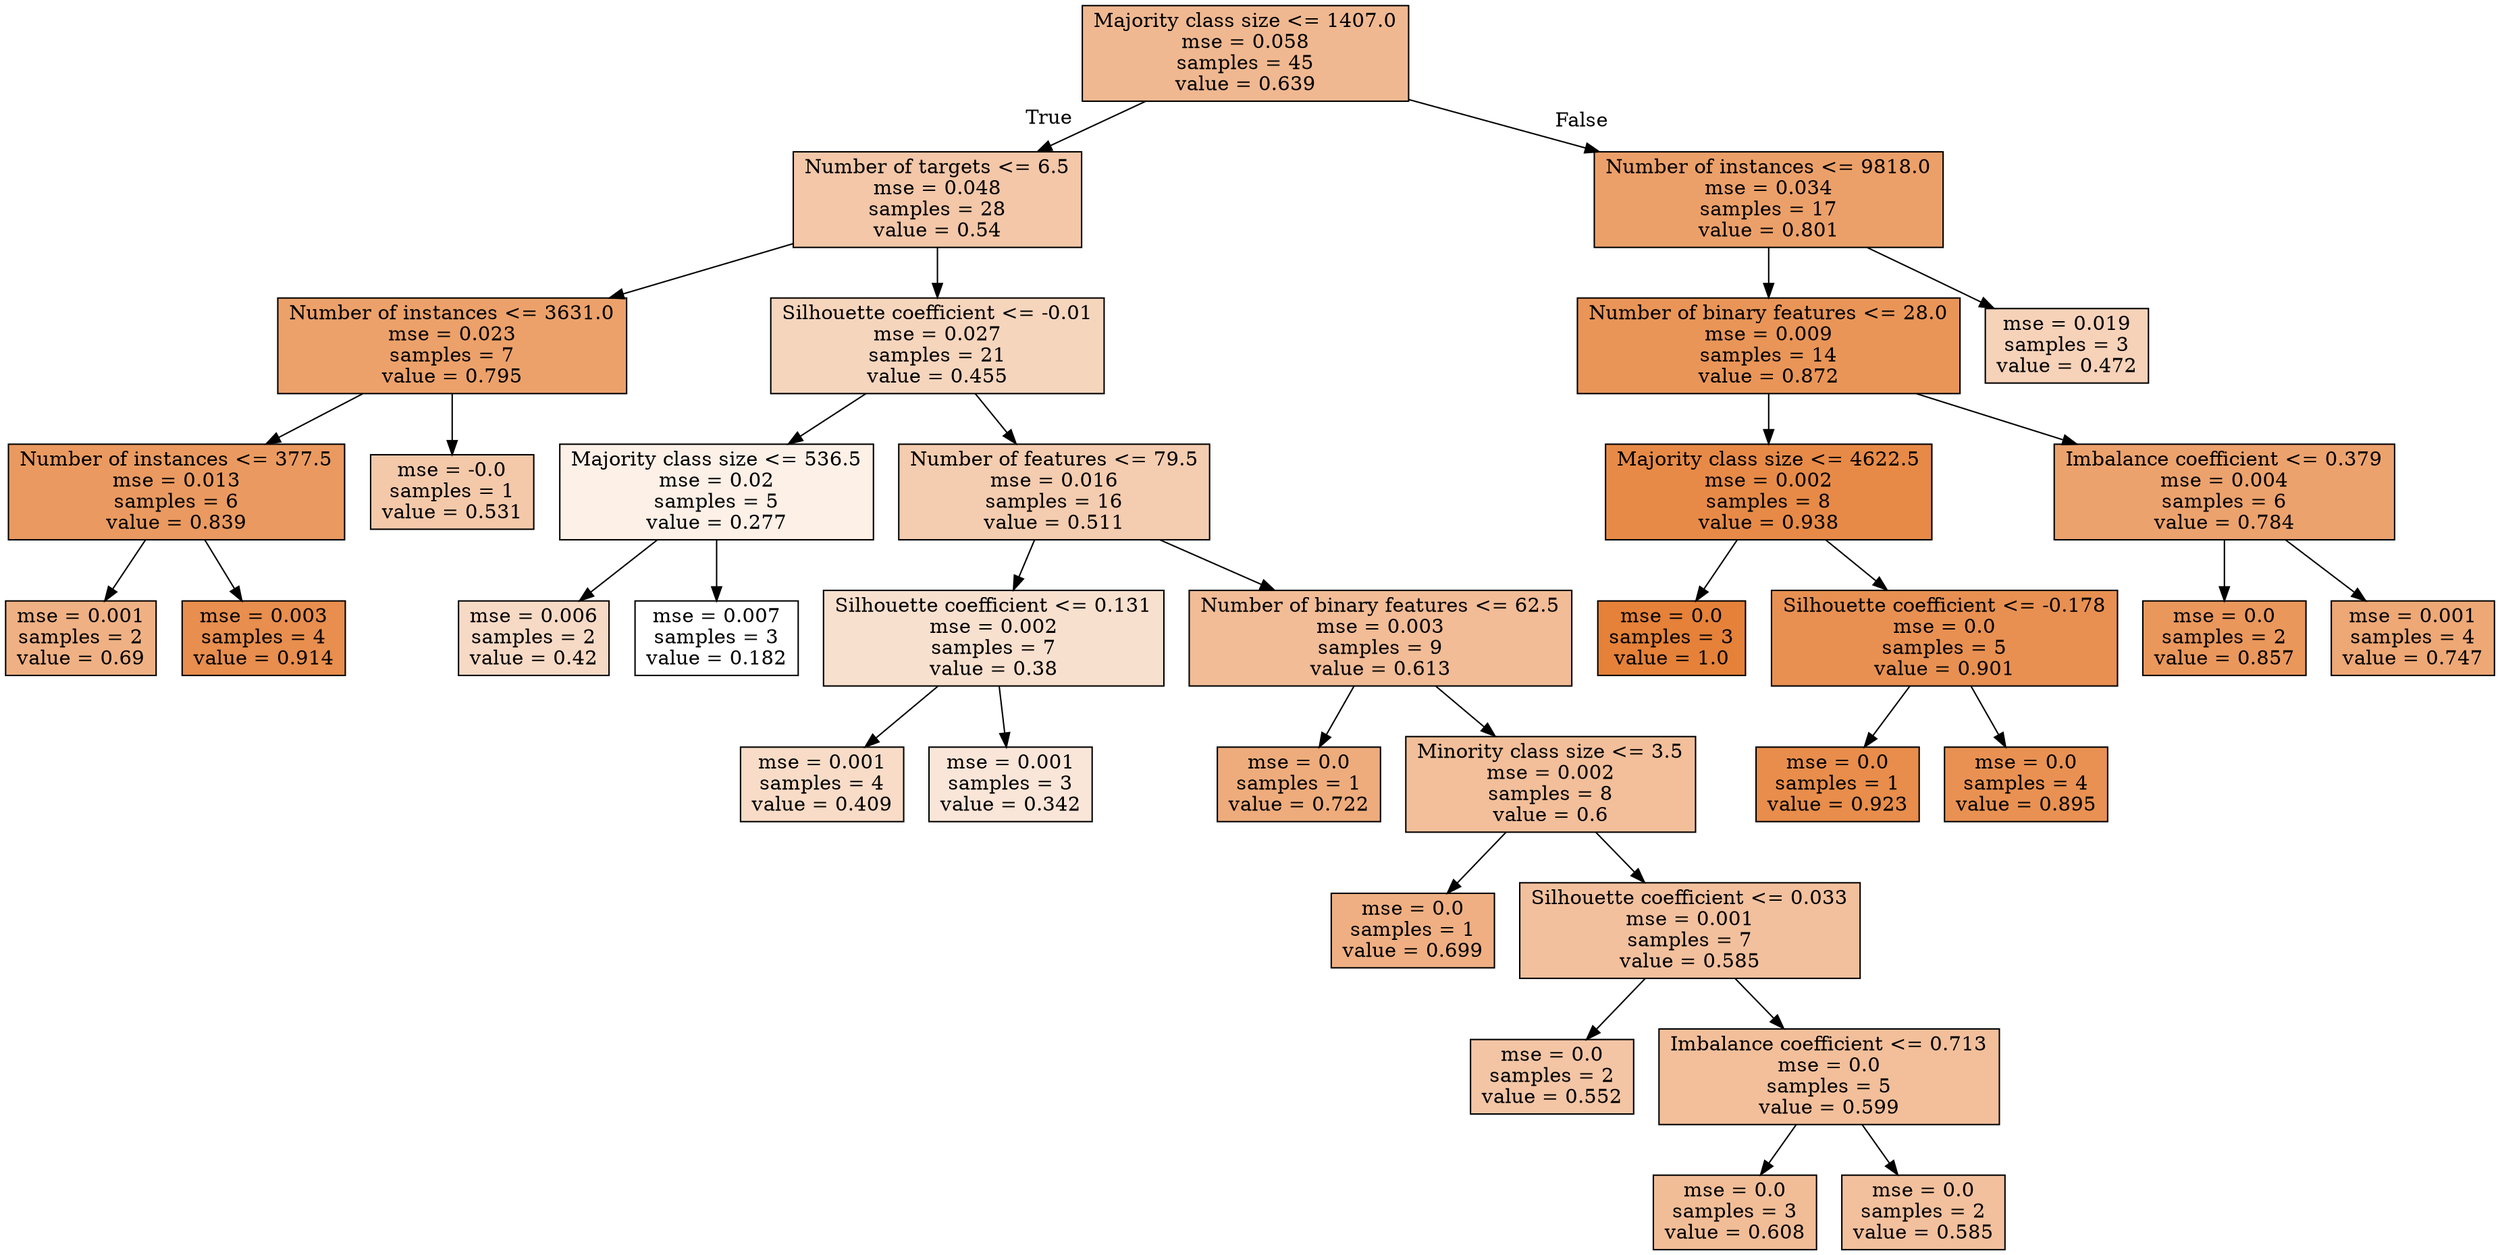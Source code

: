 digraph Tree {
node [shape=box, style="filled", color="black"] ;
0 [label="Majority class size <= 1407.0\nmse = 0.058\nsamples = 45\nvalue = 0.639", fillcolor="#e581398f"] ;
1 [label="Number of targets <= 6.5\nmse = 0.048\nsamples = 28\nvalue = 0.54", fillcolor="#e5813970"] ;
0 -> 1 [labeldistance=2.5, labelangle=45, headlabel="True"] ;
2 [label="Number of instances <= 3631.0\nmse = 0.023\nsamples = 7\nvalue = 0.795", fillcolor="#e58139bf"] ;
1 -> 2 ;
3 [label="Number of instances <= 377.5\nmse = 0.013\nsamples = 6\nvalue = 0.839", fillcolor="#e58139cd"] ;
2 -> 3 ;
4 [label="mse = 0.001\nsamples = 2\nvalue = 0.69", fillcolor="#e581399e"] ;
3 -> 4 ;
5 [label="mse = 0.003\nsamples = 4\nvalue = 0.914", fillcolor="#e58139e4"] ;
3 -> 5 ;
6 [label="mse = -0.0\nsamples = 1\nvalue = 0.531", fillcolor="#e581396d"] ;
2 -> 6 ;
7 [label="Silhouette coefficient <= -0.01\nmse = 0.027\nsamples = 21\nvalue = 0.455", fillcolor="#e5813955"] ;
1 -> 7 ;
8 [label="Majority class size <= 536.5\nmse = 0.02\nsamples = 5\nvalue = 0.277", fillcolor="#e581391e"] ;
7 -> 8 ;
9 [label="mse = 0.006\nsamples = 2\nvalue = 0.42", fillcolor="#e581394a"] ;
8 -> 9 ;
10 [label="mse = 0.007\nsamples = 3\nvalue = 0.182", fillcolor="#e5813900"] ;
8 -> 10 ;
11 [label="Number of features <= 79.5\nmse = 0.016\nsamples = 16\nvalue = 0.511", fillcolor="#e5813967"] ;
7 -> 11 ;
12 [label="Silhouette coefficient <= 0.131\nmse = 0.002\nsamples = 7\nvalue = 0.38", fillcolor="#e581393e"] ;
11 -> 12 ;
13 [label="mse = 0.001\nsamples = 4\nvalue = 0.409", fillcolor="#e5813947"] ;
12 -> 13 ;
14 [label="mse = 0.001\nsamples = 3\nvalue = 0.342", fillcolor="#e5813932"] ;
12 -> 14 ;
15 [label="Number of binary features <= 62.5\nmse = 0.003\nsamples = 9\nvalue = 0.613", fillcolor="#e5813987"] ;
11 -> 15 ;
16 [label="mse = 0.0\nsamples = 1\nvalue = 0.722", fillcolor="#e58139a8"] ;
15 -> 16 ;
17 [label="Minority class size <= 3.5\nmse = 0.002\nsamples = 8\nvalue = 0.6", fillcolor="#e5813982"] ;
15 -> 17 ;
18 [label="mse = 0.0\nsamples = 1\nvalue = 0.699", fillcolor="#e58139a1"] ;
17 -> 18 ;
19 [label="Silhouette coefficient <= 0.033\nmse = 0.001\nsamples = 7\nvalue = 0.585", fillcolor="#e581397e"] ;
17 -> 19 ;
20 [label="mse = 0.0\nsamples = 2\nvalue = 0.552", fillcolor="#e5813974"] ;
19 -> 20 ;
21 [label="Imbalance coefficient <= 0.713\nmse = 0.0\nsamples = 5\nvalue = 0.599", fillcolor="#e5813982"] ;
19 -> 21 ;
22 [label="mse = 0.0\nsamples = 3\nvalue = 0.608", fillcolor="#e5813985"] ;
21 -> 22 ;
23 [label="mse = 0.0\nsamples = 2\nvalue = 0.585", fillcolor="#e581397e"] ;
21 -> 23 ;
24 [label="Number of instances <= 9818.0\nmse = 0.034\nsamples = 17\nvalue = 0.801", fillcolor="#e58139c1"] ;
0 -> 24 [labeldistance=2.5, labelangle=-45, headlabel="False"] ;
25 [label="Number of binary features <= 28.0\nmse = 0.009\nsamples = 14\nvalue = 0.872", fillcolor="#e58139d7"] ;
24 -> 25 ;
26 [label="Majority class size <= 4622.5\nmse = 0.002\nsamples = 8\nvalue = 0.938", fillcolor="#e58139ec"] ;
25 -> 26 ;
27 [label="mse = 0.0\nsamples = 3\nvalue = 1.0", fillcolor="#e58139ff"] ;
26 -> 27 ;
28 [label="Silhouette coefficient <= -0.178\nmse = 0.0\nsamples = 5\nvalue = 0.901", fillcolor="#e58139e0"] ;
26 -> 28 ;
29 [label="mse = 0.0\nsamples = 1\nvalue = 0.923", fillcolor="#e58139e7"] ;
28 -> 29 ;
30 [label="mse = 0.0\nsamples = 4\nvalue = 0.895", fillcolor="#e58139de"] ;
28 -> 30 ;
31 [label="Imbalance coefficient <= 0.379\nmse = 0.004\nsamples = 6\nvalue = 0.784", fillcolor="#e58139bc"] ;
25 -> 31 ;
32 [label="mse = 0.0\nsamples = 2\nvalue = 0.857", fillcolor="#e58139d2"] ;
31 -> 32 ;
33 [label="mse = 0.001\nsamples = 4\nvalue = 0.747", fillcolor="#e58139b0"] ;
31 -> 33 ;
34 [label="mse = 0.019\nsamples = 3\nvalue = 0.472", fillcolor="#e581395a"] ;
24 -> 34 ;
}